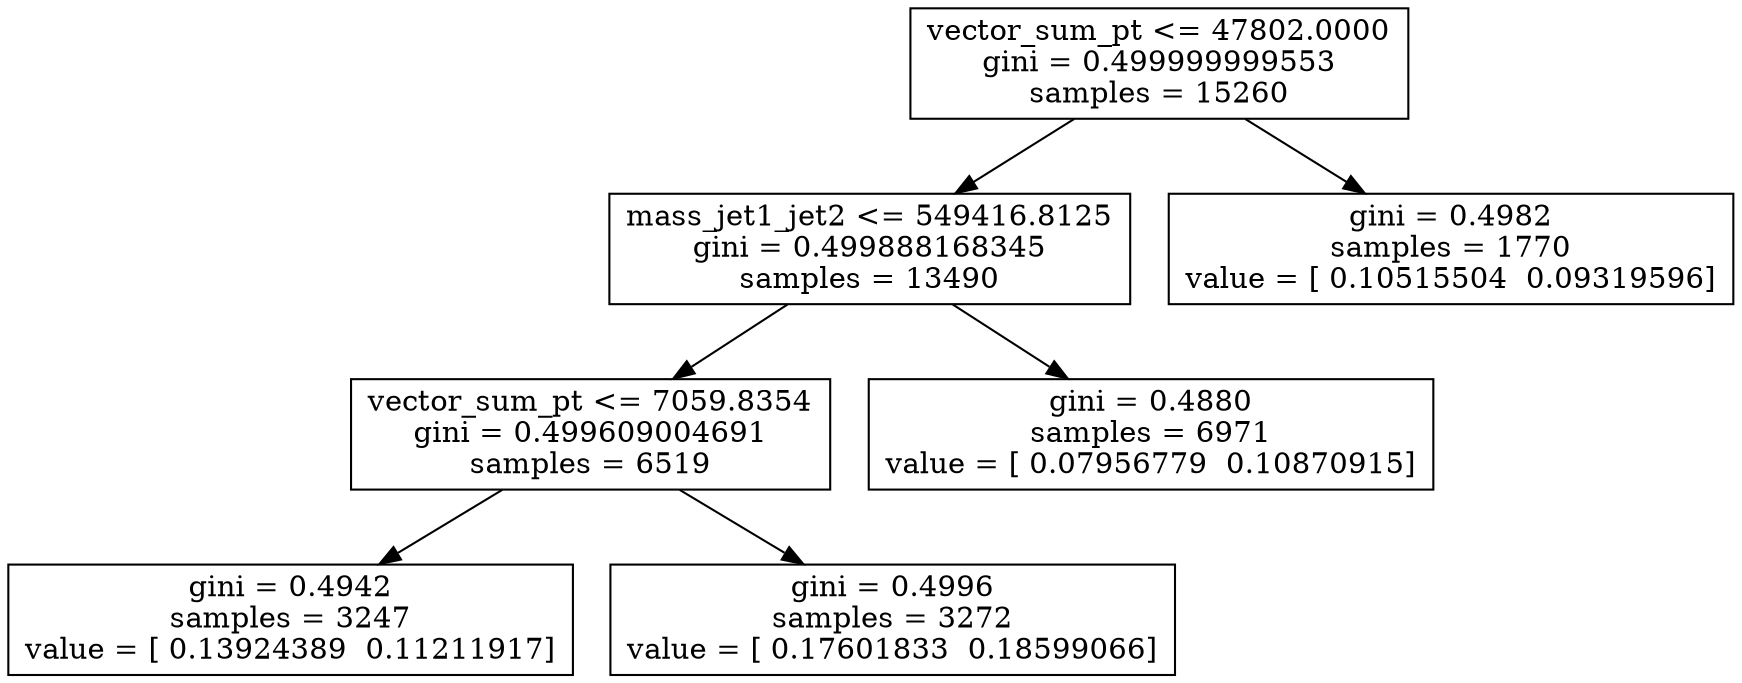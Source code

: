 digraph Tree {
0 [label="vector_sum_pt <= 47802.0000\ngini = 0.499999999553\nsamples = 15260", shape="box"] ;
1 [label="mass_jet1_jet2 <= 549416.8125\ngini = 0.499888168345\nsamples = 13490", shape="box"] ;
0 -> 1 ;
2 [label="vector_sum_pt <= 7059.8354\ngini = 0.499609004691\nsamples = 6519", shape="box"] ;
1 -> 2 ;
3 [label="gini = 0.4942\nsamples = 3247\nvalue = [ 0.13924389  0.11211917]", shape="box"] ;
2 -> 3 ;
4 [label="gini = 0.4996\nsamples = 3272\nvalue = [ 0.17601833  0.18599066]", shape="box"] ;
2 -> 4 ;
5 [label="gini = 0.4880\nsamples = 6971\nvalue = [ 0.07956779  0.10870915]", shape="box"] ;
1 -> 5 ;
6 [label="gini = 0.4982\nsamples = 1770\nvalue = [ 0.10515504  0.09319596]", shape="box"] ;
0 -> 6 ;
}